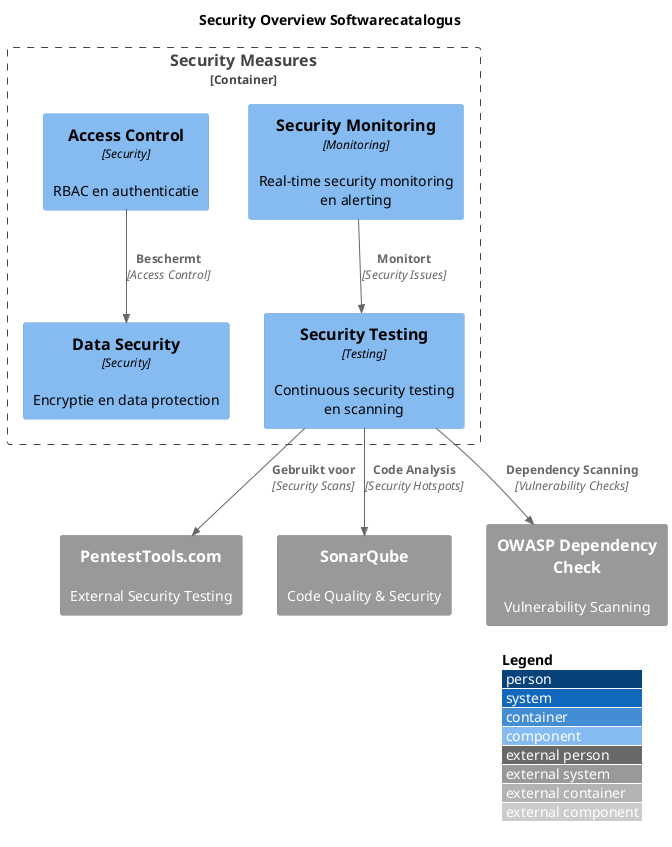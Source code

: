 @startuml
!include <C4/C4_Component>

LAYOUT_WITH_LEGEND()

title Security Overview Softwarecatalogus

Container_Boundary(security, "Security Measures") {
    Component(monitoring, "Security Monitoring", "Monitoring", "Real-time security monitoring en alerting")
    Component(testing, "Security Testing", "Testing", "Continuous security testing en scanning")
    Component(access, "Access Control", "Security", "RBAC en authenticatie")
    Component(data, "Data Security", "Security", "Encryptie en data protection")
}

System_Ext(pentesttools, "PentestTools.com", "External Security Testing")
System_Ext(sonarqube, "SonarQube", "Code Quality & Security")
System_Ext(owasp, "OWASP Dependency Check", "Vulnerability Scanning")

Rel(testing, pentesttools, "Gebruikt voor", "Security Scans")
Rel(testing, sonarqube, "Code Analysis", "Security Hotspots")
Rel(testing, owasp, "Dependency Scanning", "Vulnerability Checks")

Rel(monitoring, testing, "Monitort", "Security Issues")
Rel(access, data, "Beschermt", "Access Control")

@enduml 